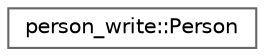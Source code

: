 digraph "类继承关系图"
{
 // LATEX_PDF_SIZE
  bgcolor="transparent";
  edge [fontname=Helvetica,fontsize=10,labelfontname=Helvetica,labelfontsize=10];
  node [fontname=Helvetica,fontsize=10,shape=box,height=0.2,width=0.4];
  rankdir="LR";
  Node0 [id="Node000000",label="person_write::Person",height=0.2,width=0.4,color="grey40", fillcolor="white", style="filled",URL="$structperson__write_1_1_person.html",tooltip=" "];
}

